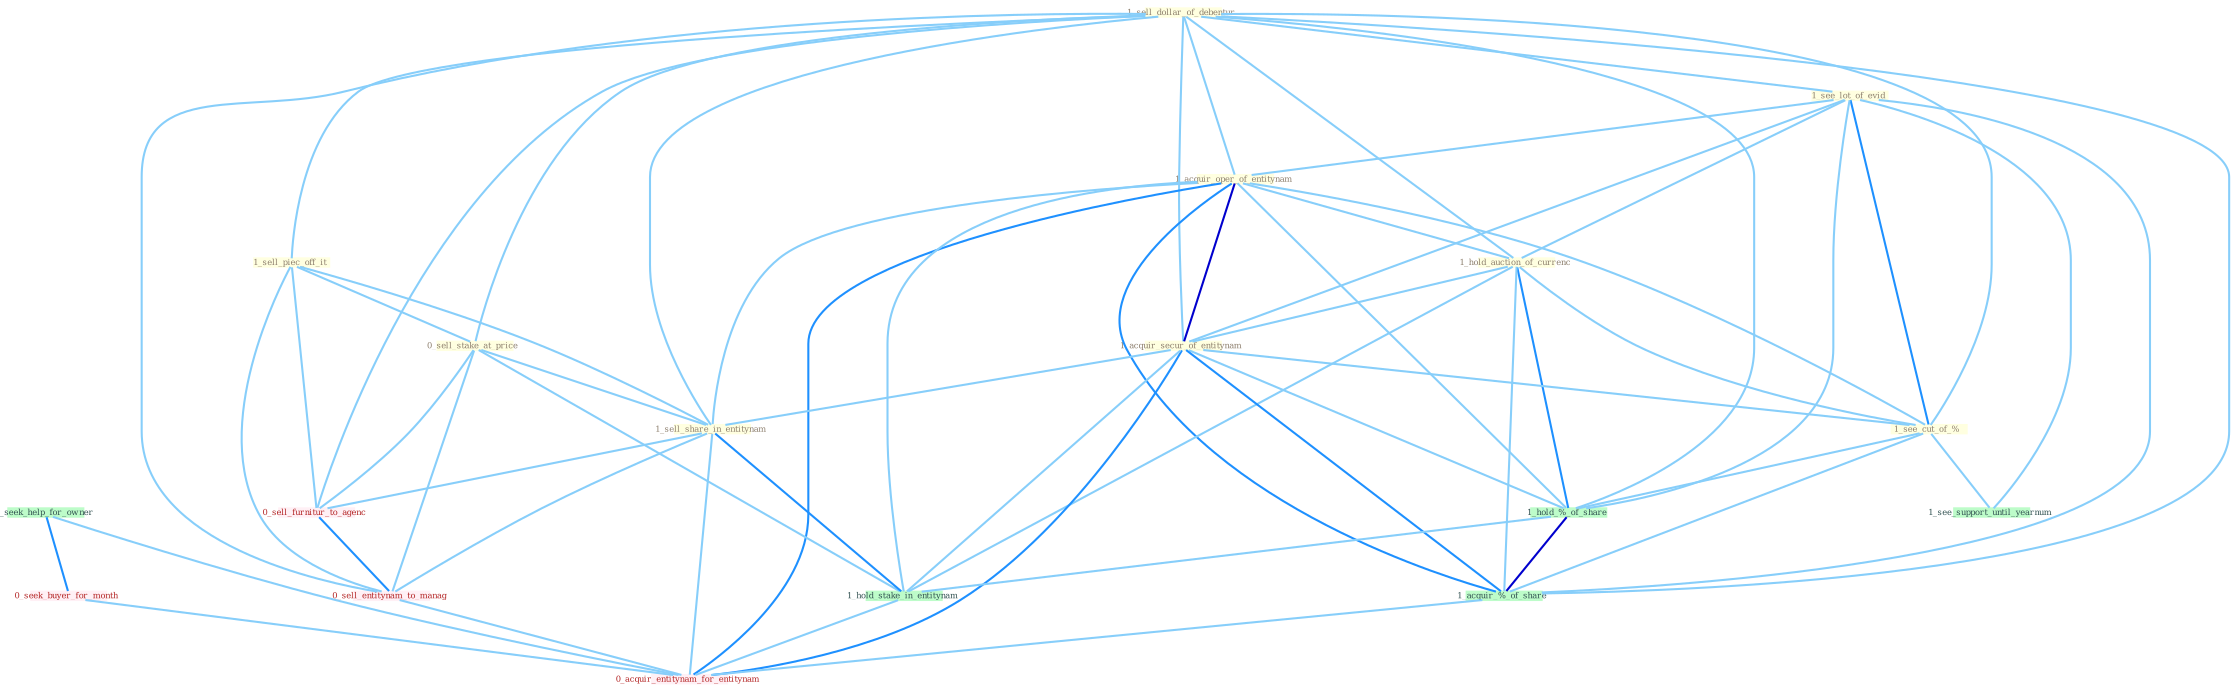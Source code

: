 Graph G{ 
    node
    [shape=polygon,style=filled,width=.5,height=.06,color="#BDFCC9",fixedsize=true,fontsize=4,
    fontcolor="#2f4f4f"];
    {node
    [color="#ffffe0", fontcolor="#8b7d6b"] "1_sell_dollar_of_debentur " "1_see_lot_of_evid " "1_sell_piec_off_it " "1_acquir_oper_of_entitynam " "1_hold_auction_of_currenc " "0_sell_stake_at_price " "1_acquir_secur_of_entitynam " "1_see_cut_of_% " "1_sell_share_in_entitynam "}
{node [color="#fff0f5", fontcolor="#b22222"] "0_seek_buyer_for_month " "0_sell_furnitur_to_agenc " "0_sell_entitynam_to_manag " "0_acquir_entitynam_for_entitynam "}
edge [color="#B0E2FF"];

	"1_sell_dollar_of_debentur " -- "1_see_lot_of_evid " [w="1", color="#87cefa" ];
	"1_sell_dollar_of_debentur " -- "1_sell_piec_off_it " [w="1", color="#87cefa" ];
	"1_sell_dollar_of_debentur " -- "1_acquir_oper_of_entitynam " [w="1", color="#87cefa" ];
	"1_sell_dollar_of_debentur " -- "1_hold_auction_of_currenc " [w="1", color="#87cefa" ];
	"1_sell_dollar_of_debentur " -- "0_sell_stake_at_price " [w="1", color="#87cefa" ];
	"1_sell_dollar_of_debentur " -- "1_acquir_secur_of_entitynam " [w="1", color="#87cefa" ];
	"1_sell_dollar_of_debentur " -- "1_see_cut_of_% " [w="1", color="#87cefa" ];
	"1_sell_dollar_of_debentur " -- "1_sell_share_in_entitynam " [w="1", color="#87cefa" ];
	"1_sell_dollar_of_debentur " -- "1_hold_%_of_share " [w="1", color="#87cefa" ];
	"1_sell_dollar_of_debentur " -- "1_acquir_%_of_share " [w="1", color="#87cefa" ];
	"1_sell_dollar_of_debentur " -- "0_sell_furnitur_to_agenc " [w="1", color="#87cefa" ];
	"1_sell_dollar_of_debentur " -- "0_sell_entitynam_to_manag " [w="1", color="#87cefa" ];
	"1_see_lot_of_evid " -- "1_acquir_oper_of_entitynam " [w="1", color="#87cefa" ];
	"1_see_lot_of_evid " -- "1_hold_auction_of_currenc " [w="1", color="#87cefa" ];
	"1_see_lot_of_evid " -- "1_acquir_secur_of_entitynam " [w="1", color="#87cefa" ];
	"1_see_lot_of_evid " -- "1_see_cut_of_% " [w="2", color="#1e90ff" , len=0.8];
	"1_see_lot_of_evid " -- "1_hold_%_of_share " [w="1", color="#87cefa" ];
	"1_see_lot_of_evid " -- "1_acquir_%_of_share " [w="1", color="#87cefa" ];
	"1_see_lot_of_evid " -- "1_see_support_until_yearnum " [w="1", color="#87cefa" ];
	"1_sell_piec_off_it " -- "0_sell_stake_at_price " [w="1", color="#87cefa" ];
	"1_sell_piec_off_it " -- "1_sell_share_in_entitynam " [w="1", color="#87cefa" ];
	"1_sell_piec_off_it " -- "0_sell_furnitur_to_agenc " [w="1", color="#87cefa" ];
	"1_sell_piec_off_it " -- "0_sell_entitynam_to_manag " [w="1", color="#87cefa" ];
	"1_acquir_oper_of_entitynam " -- "1_hold_auction_of_currenc " [w="1", color="#87cefa" ];
	"1_acquir_oper_of_entitynam " -- "1_acquir_secur_of_entitynam " [w="3", color="#0000cd" , len=0.6];
	"1_acquir_oper_of_entitynam " -- "1_see_cut_of_% " [w="1", color="#87cefa" ];
	"1_acquir_oper_of_entitynam " -- "1_sell_share_in_entitynam " [w="1", color="#87cefa" ];
	"1_acquir_oper_of_entitynam " -- "1_hold_%_of_share " [w="1", color="#87cefa" ];
	"1_acquir_oper_of_entitynam " -- "1_hold_stake_in_entitynam " [w="1", color="#87cefa" ];
	"1_acquir_oper_of_entitynam " -- "1_acquir_%_of_share " [w="2", color="#1e90ff" , len=0.8];
	"1_acquir_oper_of_entitynam " -- "0_acquir_entitynam_for_entitynam " [w="2", color="#1e90ff" , len=0.8];
	"1_hold_auction_of_currenc " -- "1_acquir_secur_of_entitynam " [w="1", color="#87cefa" ];
	"1_hold_auction_of_currenc " -- "1_see_cut_of_% " [w="1", color="#87cefa" ];
	"1_hold_auction_of_currenc " -- "1_hold_%_of_share " [w="2", color="#1e90ff" , len=0.8];
	"1_hold_auction_of_currenc " -- "1_hold_stake_in_entitynam " [w="1", color="#87cefa" ];
	"1_hold_auction_of_currenc " -- "1_acquir_%_of_share " [w="1", color="#87cefa" ];
	"0_sell_stake_at_price " -- "1_sell_share_in_entitynam " [w="1", color="#87cefa" ];
	"0_sell_stake_at_price " -- "1_hold_stake_in_entitynam " [w="1", color="#87cefa" ];
	"0_sell_stake_at_price " -- "0_sell_furnitur_to_agenc " [w="1", color="#87cefa" ];
	"0_sell_stake_at_price " -- "0_sell_entitynam_to_manag " [w="1", color="#87cefa" ];
	"1_acquir_secur_of_entitynam " -- "1_see_cut_of_% " [w="1", color="#87cefa" ];
	"1_acquir_secur_of_entitynam " -- "1_sell_share_in_entitynam " [w="1", color="#87cefa" ];
	"1_acquir_secur_of_entitynam " -- "1_hold_%_of_share " [w="1", color="#87cefa" ];
	"1_acquir_secur_of_entitynam " -- "1_hold_stake_in_entitynam " [w="1", color="#87cefa" ];
	"1_acquir_secur_of_entitynam " -- "1_acquir_%_of_share " [w="2", color="#1e90ff" , len=0.8];
	"1_acquir_secur_of_entitynam " -- "0_acquir_entitynam_for_entitynam " [w="2", color="#1e90ff" , len=0.8];
	"1_see_cut_of_% " -- "1_hold_%_of_share " [w="1", color="#87cefa" ];
	"1_see_cut_of_% " -- "1_acquir_%_of_share " [w="1", color="#87cefa" ];
	"1_see_cut_of_% " -- "1_see_support_until_yearnum " [w="1", color="#87cefa" ];
	"1_sell_share_in_entitynam " -- "1_hold_stake_in_entitynam " [w="2", color="#1e90ff" , len=0.8];
	"1_sell_share_in_entitynam " -- "0_sell_furnitur_to_agenc " [w="1", color="#87cefa" ];
	"1_sell_share_in_entitynam " -- "0_sell_entitynam_to_manag " [w="1", color="#87cefa" ];
	"1_sell_share_in_entitynam " -- "0_acquir_entitynam_for_entitynam " [w="1", color="#87cefa" ];
	"1_hold_%_of_share " -- "1_hold_stake_in_entitynam " [w="1", color="#87cefa" ];
	"1_hold_%_of_share " -- "1_acquir_%_of_share " [w="3", color="#0000cd" , len=0.6];
	"1_hold_stake_in_entitynam " -- "0_acquir_entitynam_for_entitynam " [w="1", color="#87cefa" ];
	"1_seek_help_for_owner " -- "0_seek_buyer_for_month " [w="2", color="#1e90ff" , len=0.8];
	"1_seek_help_for_owner " -- "0_acquir_entitynam_for_entitynam " [w="1", color="#87cefa" ];
	"0_seek_buyer_for_month " -- "0_acquir_entitynam_for_entitynam " [w="1", color="#87cefa" ];
	"1_acquir_%_of_share " -- "0_acquir_entitynam_for_entitynam " [w="1", color="#87cefa" ];
	"0_sell_furnitur_to_agenc " -- "0_sell_entitynam_to_manag " [w="2", color="#1e90ff" , len=0.8];
	"0_sell_entitynam_to_manag " -- "0_acquir_entitynam_for_entitynam " [w="1", color="#87cefa" ];
}